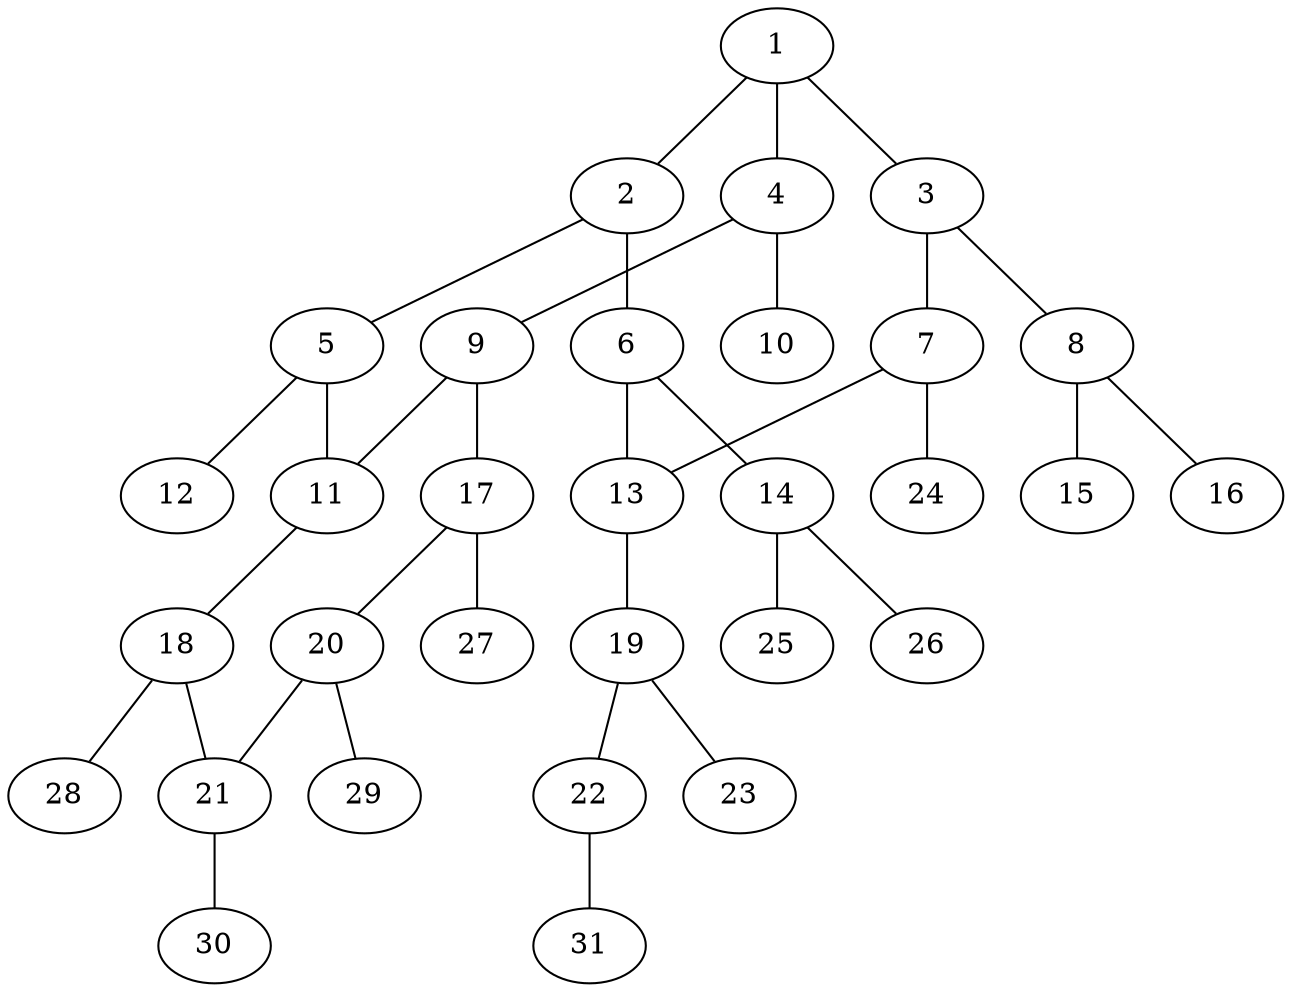 graph molecule_2692 {
	1	 [chem=C];
	2	 [chem=C];
	1 -- 2	 [valence=2];
	3	 [chem=C];
	1 -- 3	 [valence=1];
	4	 [chem=C];
	1 -- 4	 [valence=1];
	5	 [chem=C];
	2 -- 5	 [valence=1];
	6	 [chem=C];
	2 -- 6	 [valence=1];
	7	 [chem=C];
	3 -- 7	 [valence=2];
	8	 [chem=N];
	3 -- 8	 [valence=1];
	9	 [chem=C];
	4 -- 9	 [valence=1];
	10	 [chem=O];
	4 -- 10	 [valence=2];
	11	 [chem=C];
	5 -- 11	 [valence=1];
	12	 [chem=O];
	5 -- 12	 [valence=2];
	13	 [chem=C];
	6 -- 13	 [valence=2];
	14	 [chem=N];
	6 -- 14	 [valence=1];
	7 -- 13	 [valence=1];
	24	 [chem=H];
	7 -- 24	 [valence=1];
	15	 [chem=O];
	8 -- 15	 [valence=2];
	16	 [chem=O];
	8 -- 16	 [valence=1];
	9 -- 11	 [valence=2];
	17	 [chem=C];
	9 -- 17	 [valence=1];
	18	 [chem=C];
	11 -- 18	 [valence=1];
	19	 [chem=C];
	13 -- 19	 [valence=1];
	25	 [chem=H];
	14 -- 25	 [valence=1];
	26	 [chem=H];
	14 -- 26	 [valence=1];
	20	 [chem=C];
	17 -- 20	 [valence=2];
	27	 [chem=H];
	17 -- 27	 [valence=1];
	21	 [chem=C];
	18 -- 21	 [valence=2];
	28	 [chem=H];
	18 -- 28	 [valence=1];
	22	 [chem=O];
	19 -- 22	 [valence=1];
	23	 [chem=O];
	19 -- 23	 [valence=2];
	20 -- 21	 [valence=1];
	29	 [chem=H];
	20 -- 29	 [valence=1];
	30	 [chem=H];
	21 -- 30	 [valence=1];
	31	 [chem=H];
	22 -- 31	 [valence=1];
}
